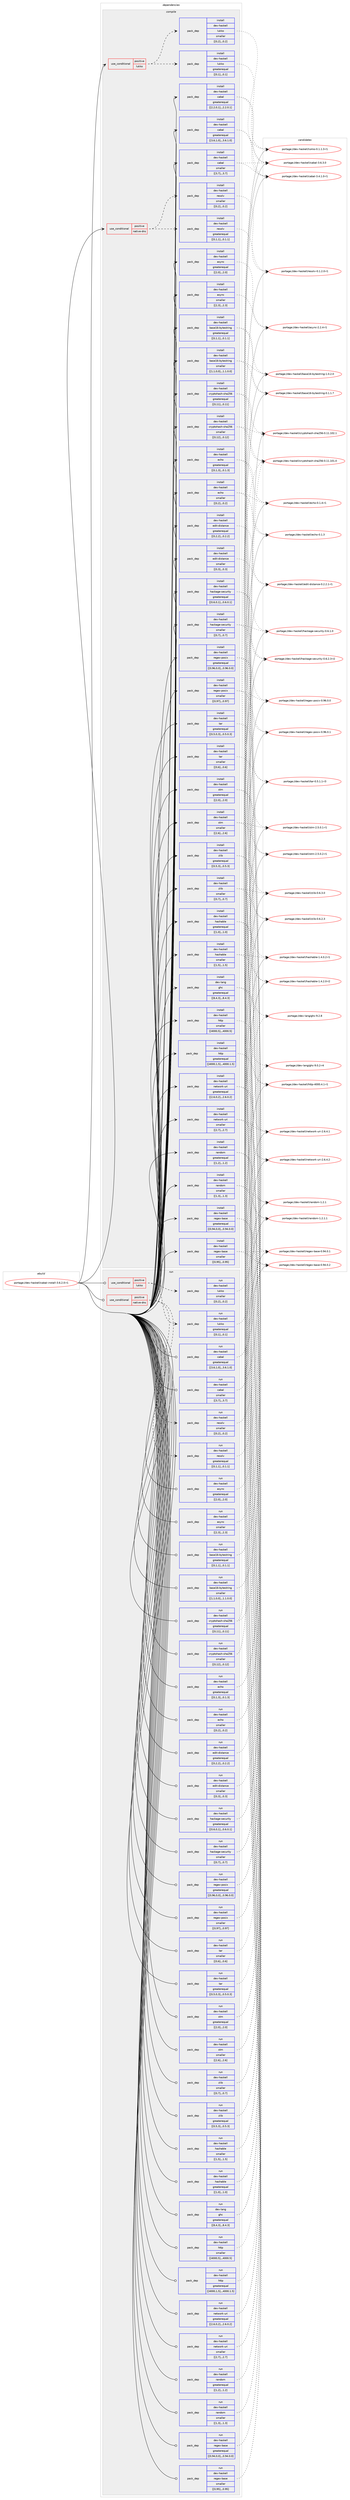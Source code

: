 digraph prolog {

# *************
# Graph options
# *************

newrank=true;
concentrate=true;
compound=true;
graph [rankdir=LR,fontname=Helvetica,fontsize=10,ranksep=1.5];#, ranksep=2.5, nodesep=0.2];
edge  [arrowhead=vee];
node  [fontname=Helvetica,fontsize=10];

# **********
# The ebuild
# **********

subgraph cluster_leftcol {
color=gray;
label=<<i>ebuild</i>>;
id [label="portage://dev-haskell/cabal-install-3.6.2.0-r1", color=red, width=4, href="../dev-haskell/cabal-install-3.6.2.0-r1.svg"];
}

# ****************
# The dependencies
# ****************

subgraph cluster_midcol {
color=gray;
label=<<i>dependencies</i>>;
subgraph cluster_compile {
fillcolor="#eeeeee";
style=filled;
label=<<i>compile</i>>;
subgraph cond20597 {
dependency78240 [label=<<TABLE BORDER="0" CELLBORDER="1" CELLSPACING="0" CELLPADDING="4"><TR><TD ROWSPAN="3" CELLPADDING="10">use_conditional</TD></TR><TR><TD>positive</TD></TR><TR><TD>lukko</TD></TR></TABLE>>, shape=none, color=red];
subgraph pack56675 {
dependency78241 [label=<<TABLE BORDER="0" CELLBORDER="1" CELLSPACING="0" CELLPADDING="4" WIDTH="220"><TR><TD ROWSPAN="6" CELLPADDING="30">pack_dep</TD></TR><TR><TD WIDTH="110">install</TD></TR><TR><TD>dev-haskell</TD></TR><TR><TD>lukko</TD></TR><TR><TD>greaterequal</TD></TR><TR><TD>[[0,1],,,0.1]</TD></TR></TABLE>>, shape=none, color=blue];
}
dependency78240:e -> dependency78241:w [weight=20,style="dashed",arrowhead="vee"];
subgraph pack56676 {
dependency78242 [label=<<TABLE BORDER="0" CELLBORDER="1" CELLSPACING="0" CELLPADDING="4" WIDTH="220"><TR><TD ROWSPAN="6" CELLPADDING="30">pack_dep</TD></TR><TR><TD WIDTH="110">install</TD></TR><TR><TD>dev-haskell</TD></TR><TR><TD>lukko</TD></TR><TR><TD>smaller</TD></TR><TR><TD>[[0,2],,,0.2]</TD></TR></TABLE>>, shape=none, color=blue];
}
dependency78240:e -> dependency78242:w [weight=20,style="dashed",arrowhead="vee"];
}
id:e -> dependency78240:w [weight=20,style="solid",arrowhead="vee"];
subgraph cond20598 {
dependency78243 [label=<<TABLE BORDER="0" CELLBORDER="1" CELLSPACING="0" CELLPADDING="4"><TR><TD ROWSPAN="3" CELLPADDING="10">use_conditional</TD></TR><TR><TD>positive</TD></TR><TR><TD>native-dns</TD></TR></TABLE>>, shape=none, color=red];
subgraph pack56677 {
dependency78244 [label=<<TABLE BORDER="0" CELLBORDER="1" CELLSPACING="0" CELLPADDING="4" WIDTH="220"><TR><TD ROWSPAN="6" CELLPADDING="30">pack_dep</TD></TR><TR><TD WIDTH="110">install</TD></TR><TR><TD>dev-haskell</TD></TR><TR><TD>resolv</TD></TR><TR><TD>greaterequal</TD></TR><TR><TD>[[0,1,1],,,0.1.1]</TD></TR></TABLE>>, shape=none, color=blue];
}
dependency78243:e -> dependency78244:w [weight=20,style="dashed",arrowhead="vee"];
subgraph pack56678 {
dependency78245 [label=<<TABLE BORDER="0" CELLBORDER="1" CELLSPACING="0" CELLPADDING="4" WIDTH="220"><TR><TD ROWSPAN="6" CELLPADDING="30">pack_dep</TD></TR><TR><TD WIDTH="110">install</TD></TR><TR><TD>dev-haskell</TD></TR><TR><TD>resolv</TD></TR><TR><TD>smaller</TD></TR><TR><TD>[[0,2],,,0.2]</TD></TR></TABLE>>, shape=none, color=blue];
}
dependency78243:e -> dependency78245:w [weight=20,style="dashed",arrowhead="vee"];
}
id:e -> dependency78243:w [weight=20,style="solid",arrowhead="vee"];
subgraph pack56679 {
dependency78246 [label=<<TABLE BORDER="0" CELLBORDER="1" CELLSPACING="0" CELLPADDING="4" WIDTH="220"><TR><TD ROWSPAN="6" CELLPADDING="30">pack_dep</TD></TR><TR><TD WIDTH="110">install</TD></TR><TR><TD>dev-haskell</TD></TR><TR><TD>async</TD></TR><TR><TD>greaterequal</TD></TR><TR><TD>[[2,0],,,2.0]</TD></TR></TABLE>>, shape=none, color=blue];
}
id:e -> dependency78246:w [weight=20,style="solid",arrowhead="vee"];
subgraph pack56680 {
dependency78247 [label=<<TABLE BORDER="0" CELLBORDER="1" CELLSPACING="0" CELLPADDING="4" WIDTH="220"><TR><TD ROWSPAN="6" CELLPADDING="30">pack_dep</TD></TR><TR><TD WIDTH="110">install</TD></TR><TR><TD>dev-haskell</TD></TR><TR><TD>async</TD></TR><TR><TD>smaller</TD></TR><TR><TD>[[2,3],,,2.3]</TD></TR></TABLE>>, shape=none, color=blue];
}
id:e -> dependency78247:w [weight=20,style="solid",arrowhead="vee"];
subgraph pack56681 {
dependency78248 [label=<<TABLE BORDER="0" CELLBORDER="1" CELLSPACING="0" CELLPADDING="4" WIDTH="220"><TR><TD ROWSPAN="6" CELLPADDING="30">pack_dep</TD></TR><TR><TD WIDTH="110">install</TD></TR><TR><TD>dev-haskell</TD></TR><TR><TD>base16-bytestring</TD></TR><TR><TD>greaterequal</TD></TR><TR><TD>[[0,1,1],,,0.1.1]</TD></TR></TABLE>>, shape=none, color=blue];
}
id:e -> dependency78248:w [weight=20,style="solid",arrowhead="vee"];
subgraph pack56682 {
dependency78249 [label=<<TABLE BORDER="0" CELLBORDER="1" CELLSPACING="0" CELLPADDING="4" WIDTH="220"><TR><TD ROWSPAN="6" CELLPADDING="30">pack_dep</TD></TR><TR><TD WIDTH="110">install</TD></TR><TR><TD>dev-haskell</TD></TR><TR><TD>base16-bytestring</TD></TR><TR><TD>smaller</TD></TR><TR><TD>[[1,1,0,0],,,1.1.0.0]</TD></TR></TABLE>>, shape=none, color=blue];
}
id:e -> dependency78249:w [weight=20,style="solid",arrowhead="vee"];
subgraph pack56683 {
dependency78250 [label=<<TABLE BORDER="0" CELLBORDER="1" CELLSPACING="0" CELLPADDING="4" WIDTH="220"><TR><TD ROWSPAN="6" CELLPADDING="30">pack_dep</TD></TR><TR><TD WIDTH="110">install</TD></TR><TR><TD>dev-haskell</TD></TR><TR><TD>cabal</TD></TR><TR><TD>greaterequal</TD></TR><TR><TD>[[2,2,0,1],,,2.2.0.1]</TD></TR></TABLE>>, shape=none, color=blue];
}
id:e -> dependency78250:w [weight=20,style="solid",arrowhead="vee"];
subgraph pack56684 {
dependency78251 [label=<<TABLE BORDER="0" CELLBORDER="1" CELLSPACING="0" CELLPADDING="4" WIDTH="220"><TR><TD ROWSPAN="6" CELLPADDING="30">pack_dep</TD></TR><TR><TD WIDTH="110">install</TD></TR><TR><TD>dev-haskell</TD></TR><TR><TD>cabal</TD></TR><TR><TD>greaterequal</TD></TR><TR><TD>[[3,6,1,0],,,3.6.1.0]</TD></TR></TABLE>>, shape=none, color=blue];
}
id:e -> dependency78251:w [weight=20,style="solid",arrowhead="vee"];
subgraph pack56685 {
dependency78252 [label=<<TABLE BORDER="0" CELLBORDER="1" CELLSPACING="0" CELLPADDING="4" WIDTH="220"><TR><TD ROWSPAN="6" CELLPADDING="30">pack_dep</TD></TR><TR><TD WIDTH="110">install</TD></TR><TR><TD>dev-haskell</TD></TR><TR><TD>cabal</TD></TR><TR><TD>smaller</TD></TR><TR><TD>[[3,7],,,3.7]</TD></TR></TABLE>>, shape=none, color=blue];
}
id:e -> dependency78252:w [weight=20,style="solid",arrowhead="vee"];
subgraph pack56686 {
dependency78253 [label=<<TABLE BORDER="0" CELLBORDER="1" CELLSPACING="0" CELLPADDING="4" WIDTH="220"><TR><TD ROWSPAN="6" CELLPADDING="30">pack_dep</TD></TR><TR><TD WIDTH="110">install</TD></TR><TR><TD>dev-haskell</TD></TR><TR><TD>cryptohash-sha256</TD></TR><TR><TD>greaterequal</TD></TR><TR><TD>[[0,11],,,0.11]</TD></TR></TABLE>>, shape=none, color=blue];
}
id:e -> dependency78253:w [weight=20,style="solid",arrowhead="vee"];
subgraph pack56687 {
dependency78254 [label=<<TABLE BORDER="0" CELLBORDER="1" CELLSPACING="0" CELLPADDING="4" WIDTH="220"><TR><TD ROWSPAN="6" CELLPADDING="30">pack_dep</TD></TR><TR><TD WIDTH="110">install</TD></TR><TR><TD>dev-haskell</TD></TR><TR><TD>cryptohash-sha256</TD></TR><TR><TD>smaller</TD></TR><TR><TD>[[0,12],,,0.12]</TD></TR></TABLE>>, shape=none, color=blue];
}
id:e -> dependency78254:w [weight=20,style="solid",arrowhead="vee"];
subgraph pack56688 {
dependency78255 [label=<<TABLE BORDER="0" CELLBORDER="1" CELLSPACING="0" CELLPADDING="4" WIDTH="220"><TR><TD ROWSPAN="6" CELLPADDING="30">pack_dep</TD></TR><TR><TD WIDTH="110">install</TD></TR><TR><TD>dev-haskell</TD></TR><TR><TD>echo</TD></TR><TR><TD>greaterequal</TD></TR><TR><TD>[[0,1,3],,,0.1.3]</TD></TR></TABLE>>, shape=none, color=blue];
}
id:e -> dependency78255:w [weight=20,style="solid",arrowhead="vee"];
subgraph pack56689 {
dependency78256 [label=<<TABLE BORDER="0" CELLBORDER="1" CELLSPACING="0" CELLPADDING="4" WIDTH="220"><TR><TD ROWSPAN="6" CELLPADDING="30">pack_dep</TD></TR><TR><TD WIDTH="110">install</TD></TR><TR><TD>dev-haskell</TD></TR><TR><TD>echo</TD></TR><TR><TD>smaller</TD></TR><TR><TD>[[0,2],,,0.2]</TD></TR></TABLE>>, shape=none, color=blue];
}
id:e -> dependency78256:w [weight=20,style="solid",arrowhead="vee"];
subgraph pack56690 {
dependency78257 [label=<<TABLE BORDER="0" CELLBORDER="1" CELLSPACING="0" CELLPADDING="4" WIDTH="220"><TR><TD ROWSPAN="6" CELLPADDING="30">pack_dep</TD></TR><TR><TD WIDTH="110">install</TD></TR><TR><TD>dev-haskell</TD></TR><TR><TD>edit-distance</TD></TR><TR><TD>greaterequal</TD></TR><TR><TD>[[0,2,2],,,0.2.2]</TD></TR></TABLE>>, shape=none, color=blue];
}
id:e -> dependency78257:w [weight=20,style="solid",arrowhead="vee"];
subgraph pack56691 {
dependency78258 [label=<<TABLE BORDER="0" CELLBORDER="1" CELLSPACING="0" CELLPADDING="4" WIDTH="220"><TR><TD ROWSPAN="6" CELLPADDING="30">pack_dep</TD></TR><TR><TD WIDTH="110">install</TD></TR><TR><TD>dev-haskell</TD></TR><TR><TD>edit-distance</TD></TR><TR><TD>smaller</TD></TR><TR><TD>[[0,3],,,0.3]</TD></TR></TABLE>>, shape=none, color=blue];
}
id:e -> dependency78258:w [weight=20,style="solid",arrowhead="vee"];
subgraph pack56692 {
dependency78259 [label=<<TABLE BORDER="0" CELLBORDER="1" CELLSPACING="0" CELLPADDING="4" WIDTH="220"><TR><TD ROWSPAN="6" CELLPADDING="30">pack_dep</TD></TR><TR><TD WIDTH="110">install</TD></TR><TR><TD>dev-haskell</TD></TR><TR><TD>hackage-security</TD></TR><TR><TD>greaterequal</TD></TR><TR><TD>[[0,6,0,1],,,0.6.0.1]</TD></TR></TABLE>>, shape=none, color=blue];
}
id:e -> dependency78259:w [weight=20,style="solid",arrowhead="vee"];
subgraph pack56693 {
dependency78260 [label=<<TABLE BORDER="0" CELLBORDER="1" CELLSPACING="0" CELLPADDING="4" WIDTH="220"><TR><TD ROWSPAN="6" CELLPADDING="30">pack_dep</TD></TR><TR><TD WIDTH="110">install</TD></TR><TR><TD>dev-haskell</TD></TR><TR><TD>hackage-security</TD></TR><TR><TD>smaller</TD></TR><TR><TD>[[0,7],,,0.7]</TD></TR></TABLE>>, shape=none, color=blue];
}
id:e -> dependency78260:w [weight=20,style="solid",arrowhead="vee"];
subgraph pack56694 {
dependency78261 [label=<<TABLE BORDER="0" CELLBORDER="1" CELLSPACING="0" CELLPADDING="4" WIDTH="220"><TR><TD ROWSPAN="6" CELLPADDING="30">pack_dep</TD></TR><TR><TD WIDTH="110">install</TD></TR><TR><TD>dev-haskell</TD></TR><TR><TD>hashable</TD></TR><TR><TD>greaterequal</TD></TR><TR><TD>[[1,0],,,1.0]</TD></TR></TABLE>>, shape=none, color=blue];
}
id:e -> dependency78261:w [weight=20,style="solid",arrowhead="vee"];
subgraph pack56695 {
dependency78262 [label=<<TABLE BORDER="0" CELLBORDER="1" CELLSPACING="0" CELLPADDING="4" WIDTH="220"><TR><TD ROWSPAN="6" CELLPADDING="30">pack_dep</TD></TR><TR><TD WIDTH="110">install</TD></TR><TR><TD>dev-haskell</TD></TR><TR><TD>hashable</TD></TR><TR><TD>smaller</TD></TR><TR><TD>[[1,5],,,1.5]</TD></TR></TABLE>>, shape=none, color=blue];
}
id:e -> dependency78262:w [weight=20,style="solid",arrowhead="vee"];
subgraph pack56696 {
dependency78263 [label=<<TABLE BORDER="0" CELLBORDER="1" CELLSPACING="0" CELLPADDING="4" WIDTH="220"><TR><TD ROWSPAN="6" CELLPADDING="30">pack_dep</TD></TR><TR><TD WIDTH="110">install</TD></TR><TR><TD>dev-haskell</TD></TR><TR><TD>http</TD></TR><TR><TD>greaterequal</TD></TR><TR><TD>[[4000,1,5],,,4000.1.5]</TD></TR></TABLE>>, shape=none, color=blue];
}
id:e -> dependency78263:w [weight=20,style="solid",arrowhead="vee"];
subgraph pack56697 {
dependency78264 [label=<<TABLE BORDER="0" CELLBORDER="1" CELLSPACING="0" CELLPADDING="4" WIDTH="220"><TR><TD ROWSPAN="6" CELLPADDING="30">pack_dep</TD></TR><TR><TD WIDTH="110">install</TD></TR><TR><TD>dev-haskell</TD></TR><TR><TD>http</TD></TR><TR><TD>smaller</TD></TR><TR><TD>[[4000,5],,,4000.5]</TD></TR></TABLE>>, shape=none, color=blue];
}
id:e -> dependency78264:w [weight=20,style="solid",arrowhead="vee"];
subgraph pack56698 {
dependency78265 [label=<<TABLE BORDER="0" CELLBORDER="1" CELLSPACING="0" CELLPADDING="4" WIDTH="220"><TR><TD ROWSPAN="6" CELLPADDING="30">pack_dep</TD></TR><TR><TD WIDTH="110">install</TD></TR><TR><TD>dev-haskell</TD></TR><TR><TD>network-uri</TD></TR><TR><TD>greaterequal</TD></TR><TR><TD>[[2,6,0,2],,,2.6.0.2]</TD></TR></TABLE>>, shape=none, color=blue];
}
id:e -> dependency78265:w [weight=20,style="solid",arrowhead="vee"];
subgraph pack56699 {
dependency78266 [label=<<TABLE BORDER="0" CELLBORDER="1" CELLSPACING="0" CELLPADDING="4" WIDTH="220"><TR><TD ROWSPAN="6" CELLPADDING="30">pack_dep</TD></TR><TR><TD WIDTH="110">install</TD></TR><TR><TD>dev-haskell</TD></TR><TR><TD>network-uri</TD></TR><TR><TD>smaller</TD></TR><TR><TD>[[2,7],,,2.7]</TD></TR></TABLE>>, shape=none, color=blue];
}
id:e -> dependency78266:w [weight=20,style="solid",arrowhead="vee"];
subgraph pack56700 {
dependency78267 [label=<<TABLE BORDER="0" CELLBORDER="1" CELLSPACING="0" CELLPADDING="4" WIDTH="220"><TR><TD ROWSPAN="6" CELLPADDING="30">pack_dep</TD></TR><TR><TD WIDTH="110">install</TD></TR><TR><TD>dev-haskell</TD></TR><TR><TD>random</TD></TR><TR><TD>greaterequal</TD></TR><TR><TD>[[1,2],,,1.2]</TD></TR></TABLE>>, shape=none, color=blue];
}
id:e -> dependency78267:w [weight=20,style="solid",arrowhead="vee"];
subgraph pack56701 {
dependency78268 [label=<<TABLE BORDER="0" CELLBORDER="1" CELLSPACING="0" CELLPADDING="4" WIDTH="220"><TR><TD ROWSPAN="6" CELLPADDING="30">pack_dep</TD></TR><TR><TD WIDTH="110">install</TD></TR><TR><TD>dev-haskell</TD></TR><TR><TD>random</TD></TR><TR><TD>smaller</TD></TR><TR><TD>[[1,3],,,1.3]</TD></TR></TABLE>>, shape=none, color=blue];
}
id:e -> dependency78268:w [weight=20,style="solid",arrowhead="vee"];
subgraph pack56702 {
dependency78269 [label=<<TABLE BORDER="0" CELLBORDER="1" CELLSPACING="0" CELLPADDING="4" WIDTH="220"><TR><TD ROWSPAN="6" CELLPADDING="30">pack_dep</TD></TR><TR><TD WIDTH="110">install</TD></TR><TR><TD>dev-haskell</TD></TR><TR><TD>regex-base</TD></TR><TR><TD>greaterequal</TD></TR><TR><TD>[[0,94,0,0],,,0.94.0.0]</TD></TR></TABLE>>, shape=none, color=blue];
}
id:e -> dependency78269:w [weight=20,style="solid",arrowhead="vee"];
subgraph pack56703 {
dependency78270 [label=<<TABLE BORDER="0" CELLBORDER="1" CELLSPACING="0" CELLPADDING="4" WIDTH="220"><TR><TD ROWSPAN="6" CELLPADDING="30">pack_dep</TD></TR><TR><TD WIDTH="110">install</TD></TR><TR><TD>dev-haskell</TD></TR><TR><TD>regex-base</TD></TR><TR><TD>smaller</TD></TR><TR><TD>[[0,95],,,0.95]</TD></TR></TABLE>>, shape=none, color=blue];
}
id:e -> dependency78270:w [weight=20,style="solid",arrowhead="vee"];
subgraph pack56704 {
dependency78271 [label=<<TABLE BORDER="0" CELLBORDER="1" CELLSPACING="0" CELLPADDING="4" WIDTH="220"><TR><TD ROWSPAN="6" CELLPADDING="30">pack_dep</TD></TR><TR><TD WIDTH="110">install</TD></TR><TR><TD>dev-haskell</TD></TR><TR><TD>regex-posix</TD></TR><TR><TD>greaterequal</TD></TR><TR><TD>[[0,96,0,0],,,0.96.0.0]</TD></TR></TABLE>>, shape=none, color=blue];
}
id:e -> dependency78271:w [weight=20,style="solid",arrowhead="vee"];
subgraph pack56705 {
dependency78272 [label=<<TABLE BORDER="0" CELLBORDER="1" CELLSPACING="0" CELLPADDING="4" WIDTH="220"><TR><TD ROWSPAN="6" CELLPADDING="30">pack_dep</TD></TR><TR><TD WIDTH="110">install</TD></TR><TR><TD>dev-haskell</TD></TR><TR><TD>regex-posix</TD></TR><TR><TD>smaller</TD></TR><TR><TD>[[0,97],,,0.97]</TD></TR></TABLE>>, shape=none, color=blue];
}
id:e -> dependency78272:w [weight=20,style="solid",arrowhead="vee"];
subgraph pack56706 {
dependency78273 [label=<<TABLE BORDER="0" CELLBORDER="1" CELLSPACING="0" CELLPADDING="4" WIDTH="220"><TR><TD ROWSPAN="6" CELLPADDING="30">pack_dep</TD></TR><TR><TD WIDTH="110">install</TD></TR><TR><TD>dev-haskell</TD></TR><TR><TD>stm</TD></TR><TR><TD>greaterequal</TD></TR><TR><TD>[[2,0],,,2.0]</TD></TR></TABLE>>, shape=none, color=blue];
}
id:e -> dependency78273:w [weight=20,style="solid",arrowhead="vee"];
subgraph pack56707 {
dependency78274 [label=<<TABLE BORDER="0" CELLBORDER="1" CELLSPACING="0" CELLPADDING="4" WIDTH="220"><TR><TD ROWSPAN="6" CELLPADDING="30">pack_dep</TD></TR><TR><TD WIDTH="110">install</TD></TR><TR><TD>dev-haskell</TD></TR><TR><TD>stm</TD></TR><TR><TD>smaller</TD></TR><TR><TD>[[2,6],,,2.6]</TD></TR></TABLE>>, shape=none, color=blue];
}
id:e -> dependency78274:w [weight=20,style="solid",arrowhead="vee"];
subgraph pack56708 {
dependency78275 [label=<<TABLE BORDER="0" CELLBORDER="1" CELLSPACING="0" CELLPADDING="4" WIDTH="220"><TR><TD ROWSPAN="6" CELLPADDING="30">pack_dep</TD></TR><TR><TD WIDTH="110">install</TD></TR><TR><TD>dev-haskell</TD></TR><TR><TD>tar</TD></TR><TR><TD>greaterequal</TD></TR><TR><TD>[[0,5,0,3],,,0.5.0.3]</TD></TR></TABLE>>, shape=none, color=blue];
}
id:e -> dependency78275:w [weight=20,style="solid",arrowhead="vee"];
subgraph pack56709 {
dependency78276 [label=<<TABLE BORDER="0" CELLBORDER="1" CELLSPACING="0" CELLPADDING="4" WIDTH="220"><TR><TD ROWSPAN="6" CELLPADDING="30">pack_dep</TD></TR><TR><TD WIDTH="110">install</TD></TR><TR><TD>dev-haskell</TD></TR><TR><TD>tar</TD></TR><TR><TD>smaller</TD></TR><TR><TD>[[0,6],,,0.6]</TD></TR></TABLE>>, shape=none, color=blue];
}
id:e -> dependency78276:w [weight=20,style="solid",arrowhead="vee"];
subgraph pack56710 {
dependency78277 [label=<<TABLE BORDER="0" CELLBORDER="1" CELLSPACING="0" CELLPADDING="4" WIDTH="220"><TR><TD ROWSPAN="6" CELLPADDING="30">pack_dep</TD></TR><TR><TD WIDTH="110">install</TD></TR><TR><TD>dev-haskell</TD></TR><TR><TD>zlib</TD></TR><TR><TD>greaterequal</TD></TR><TR><TD>[[0,5,3],,,0.5.3]</TD></TR></TABLE>>, shape=none, color=blue];
}
id:e -> dependency78277:w [weight=20,style="solid",arrowhead="vee"];
subgraph pack56711 {
dependency78278 [label=<<TABLE BORDER="0" CELLBORDER="1" CELLSPACING="0" CELLPADDING="4" WIDTH="220"><TR><TD ROWSPAN="6" CELLPADDING="30">pack_dep</TD></TR><TR><TD WIDTH="110">install</TD></TR><TR><TD>dev-haskell</TD></TR><TR><TD>zlib</TD></TR><TR><TD>smaller</TD></TR><TR><TD>[[0,7],,,0.7]</TD></TR></TABLE>>, shape=none, color=blue];
}
id:e -> dependency78278:w [weight=20,style="solid",arrowhead="vee"];
subgraph pack56712 {
dependency78279 [label=<<TABLE BORDER="0" CELLBORDER="1" CELLSPACING="0" CELLPADDING="4" WIDTH="220"><TR><TD ROWSPAN="6" CELLPADDING="30">pack_dep</TD></TR><TR><TD WIDTH="110">install</TD></TR><TR><TD>dev-lang</TD></TR><TR><TD>ghc</TD></TR><TR><TD>greaterequal</TD></TR><TR><TD>[[8,4,3],,,8.4.3]</TD></TR></TABLE>>, shape=none, color=blue];
}
id:e -> dependency78279:w [weight=20,style="solid",arrowhead="vee"];
}
subgraph cluster_compileandrun {
fillcolor="#eeeeee";
style=filled;
label=<<i>compile and run</i>>;
}
subgraph cluster_run {
fillcolor="#eeeeee";
style=filled;
label=<<i>run</i>>;
subgraph cond20599 {
dependency78280 [label=<<TABLE BORDER="0" CELLBORDER="1" CELLSPACING="0" CELLPADDING="4"><TR><TD ROWSPAN="3" CELLPADDING="10">use_conditional</TD></TR><TR><TD>positive</TD></TR><TR><TD>lukko</TD></TR></TABLE>>, shape=none, color=red];
subgraph pack56713 {
dependency78281 [label=<<TABLE BORDER="0" CELLBORDER="1" CELLSPACING="0" CELLPADDING="4" WIDTH="220"><TR><TD ROWSPAN="6" CELLPADDING="30">pack_dep</TD></TR><TR><TD WIDTH="110">run</TD></TR><TR><TD>dev-haskell</TD></TR><TR><TD>lukko</TD></TR><TR><TD>greaterequal</TD></TR><TR><TD>[[0,1],,,0.1]</TD></TR></TABLE>>, shape=none, color=blue];
}
dependency78280:e -> dependency78281:w [weight=20,style="dashed",arrowhead="vee"];
subgraph pack56714 {
dependency78282 [label=<<TABLE BORDER="0" CELLBORDER="1" CELLSPACING="0" CELLPADDING="4" WIDTH="220"><TR><TD ROWSPAN="6" CELLPADDING="30">pack_dep</TD></TR><TR><TD WIDTH="110">run</TD></TR><TR><TD>dev-haskell</TD></TR><TR><TD>lukko</TD></TR><TR><TD>smaller</TD></TR><TR><TD>[[0,2],,,0.2]</TD></TR></TABLE>>, shape=none, color=blue];
}
dependency78280:e -> dependency78282:w [weight=20,style="dashed",arrowhead="vee"];
}
id:e -> dependency78280:w [weight=20,style="solid",arrowhead="odot"];
subgraph cond20600 {
dependency78283 [label=<<TABLE BORDER="0" CELLBORDER="1" CELLSPACING="0" CELLPADDING="4"><TR><TD ROWSPAN="3" CELLPADDING="10">use_conditional</TD></TR><TR><TD>positive</TD></TR><TR><TD>native-dns</TD></TR></TABLE>>, shape=none, color=red];
subgraph pack56715 {
dependency78284 [label=<<TABLE BORDER="0" CELLBORDER="1" CELLSPACING="0" CELLPADDING="4" WIDTH="220"><TR><TD ROWSPAN="6" CELLPADDING="30">pack_dep</TD></TR><TR><TD WIDTH="110">run</TD></TR><TR><TD>dev-haskell</TD></TR><TR><TD>resolv</TD></TR><TR><TD>greaterequal</TD></TR><TR><TD>[[0,1,1],,,0.1.1]</TD></TR></TABLE>>, shape=none, color=blue];
}
dependency78283:e -> dependency78284:w [weight=20,style="dashed",arrowhead="vee"];
subgraph pack56716 {
dependency78285 [label=<<TABLE BORDER="0" CELLBORDER="1" CELLSPACING="0" CELLPADDING="4" WIDTH="220"><TR><TD ROWSPAN="6" CELLPADDING="30">pack_dep</TD></TR><TR><TD WIDTH="110">run</TD></TR><TR><TD>dev-haskell</TD></TR><TR><TD>resolv</TD></TR><TR><TD>smaller</TD></TR><TR><TD>[[0,2],,,0.2]</TD></TR></TABLE>>, shape=none, color=blue];
}
dependency78283:e -> dependency78285:w [weight=20,style="dashed",arrowhead="vee"];
}
id:e -> dependency78283:w [weight=20,style="solid",arrowhead="odot"];
subgraph pack56717 {
dependency78286 [label=<<TABLE BORDER="0" CELLBORDER="1" CELLSPACING="0" CELLPADDING="4" WIDTH="220"><TR><TD ROWSPAN="6" CELLPADDING="30">pack_dep</TD></TR><TR><TD WIDTH="110">run</TD></TR><TR><TD>dev-haskell</TD></TR><TR><TD>async</TD></TR><TR><TD>greaterequal</TD></TR><TR><TD>[[2,0],,,2.0]</TD></TR></TABLE>>, shape=none, color=blue];
}
id:e -> dependency78286:w [weight=20,style="solid",arrowhead="odot"];
subgraph pack56718 {
dependency78287 [label=<<TABLE BORDER="0" CELLBORDER="1" CELLSPACING="0" CELLPADDING="4" WIDTH="220"><TR><TD ROWSPAN="6" CELLPADDING="30">pack_dep</TD></TR><TR><TD WIDTH="110">run</TD></TR><TR><TD>dev-haskell</TD></TR><TR><TD>async</TD></TR><TR><TD>smaller</TD></TR><TR><TD>[[2,3],,,2.3]</TD></TR></TABLE>>, shape=none, color=blue];
}
id:e -> dependency78287:w [weight=20,style="solid",arrowhead="odot"];
subgraph pack56719 {
dependency78288 [label=<<TABLE BORDER="0" CELLBORDER="1" CELLSPACING="0" CELLPADDING="4" WIDTH="220"><TR><TD ROWSPAN="6" CELLPADDING="30">pack_dep</TD></TR><TR><TD WIDTH="110">run</TD></TR><TR><TD>dev-haskell</TD></TR><TR><TD>base16-bytestring</TD></TR><TR><TD>greaterequal</TD></TR><TR><TD>[[0,1,1],,,0.1.1]</TD></TR></TABLE>>, shape=none, color=blue];
}
id:e -> dependency78288:w [weight=20,style="solid",arrowhead="odot"];
subgraph pack56720 {
dependency78289 [label=<<TABLE BORDER="0" CELLBORDER="1" CELLSPACING="0" CELLPADDING="4" WIDTH="220"><TR><TD ROWSPAN="6" CELLPADDING="30">pack_dep</TD></TR><TR><TD WIDTH="110">run</TD></TR><TR><TD>dev-haskell</TD></TR><TR><TD>base16-bytestring</TD></TR><TR><TD>smaller</TD></TR><TR><TD>[[1,1,0,0],,,1.1.0.0]</TD></TR></TABLE>>, shape=none, color=blue];
}
id:e -> dependency78289:w [weight=20,style="solid",arrowhead="odot"];
subgraph pack56721 {
dependency78290 [label=<<TABLE BORDER="0" CELLBORDER="1" CELLSPACING="0" CELLPADDING="4" WIDTH="220"><TR><TD ROWSPAN="6" CELLPADDING="30">pack_dep</TD></TR><TR><TD WIDTH="110">run</TD></TR><TR><TD>dev-haskell</TD></TR><TR><TD>cabal</TD></TR><TR><TD>greaterequal</TD></TR><TR><TD>[[3,6,1,0],,,3.6.1.0]</TD></TR></TABLE>>, shape=none, color=blue];
}
id:e -> dependency78290:w [weight=20,style="solid",arrowhead="odot"];
subgraph pack56722 {
dependency78291 [label=<<TABLE BORDER="0" CELLBORDER="1" CELLSPACING="0" CELLPADDING="4" WIDTH="220"><TR><TD ROWSPAN="6" CELLPADDING="30">pack_dep</TD></TR><TR><TD WIDTH="110">run</TD></TR><TR><TD>dev-haskell</TD></TR><TR><TD>cabal</TD></TR><TR><TD>smaller</TD></TR><TR><TD>[[3,7],,,3.7]</TD></TR></TABLE>>, shape=none, color=blue];
}
id:e -> dependency78291:w [weight=20,style="solid",arrowhead="odot"];
subgraph pack56723 {
dependency78292 [label=<<TABLE BORDER="0" CELLBORDER="1" CELLSPACING="0" CELLPADDING="4" WIDTH="220"><TR><TD ROWSPAN="6" CELLPADDING="30">pack_dep</TD></TR><TR><TD WIDTH="110">run</TD></TR><TR><TD>dev-haskell</TD></TR><TR><TD>cryptohash-sha256</TD></TR><TR><TD>greaterequal</TD></TR><TR><TD>[[0,11],,,0.11]</TD></TR></TABLE>>, shape=none, color=blue];
}
id:e -> dependency78292:w [weight=20,style="solid",arrowhead="odot"];
subgraph pack56724 {
dependency78293 [label=<<TABLE BORDER="0" CELLBORDER="1" CELLSPACING="0" CELLPADDING="4" WIDTH="220"><TR><TD ROWSPAN="6" CELLPADDING="30">pack_dep</TD></TR><TR><TD WIDTH="110">run</TD></TR><TR><TD>dev-haskell</TD></TR><TR><TD>cryptohash-sha256</TD></TR><TR><TD>smaller</TD></TR><TR><TD>[[0,12],,,0.12]</TD></TR></TABLE>>, shape=none, color=blue];
}
id:e -> dependency78293:w [weight=20,style="solid",arrowhead="odot"];
subgraph pack56725 {
dependency78294 [label=<<TABLE BORDER="0" CELLBORDER="1" CELLSPACING="0" CELLPADDING="4" WIDTH="220"><TR><TD ROWSPAN="6" CELLPADDING="30">pack_dep</TD></TR><TR><TD WIDTH="110">run</TD></TR><TR><TD>dev-haskell</TD></TR><TR><TD>echo</TD></TR><TR><TD>greaterequal</TD></TR><TR><TD>[[0,1,3],,,0.1.3]</TD></TR></TABLE>>, shape=none, color=blue];
}
id:e -> dependency78294:w [weight=20,style="solid",arrowhead="odot"];
subgraph pack56726 {
dependency78295 [label=<<TABLE BORDER="0" CELLBORDER="1" CELLSPACING="0" CELLPADDING="4" WIDTH="220"><TR><TD ROWSPAN="6" CELLPADDING="30">pack_dep</TD></TR><TR><TD WIDTH="110">run</TD></TR><TR><TD>dev-haskell</TD></TR><TR><TD>echo</TD></TR><TR><TD>smaller</TD></TR><TR><TD>[[0,2],,,0.2]</TD></TR></TABLE>>, shape=none, color=blue];
}
id:e -> dependency78295:w [weight=20,style="solid",arrowhead="odot"];
subgraph pack56727 {
dependency78296 [label=<<TABLE BORDER="0" CELLBORDER="1" CELLSPACING="0" CELLPADDING="4" WIDTH="220"><TR><TD ROWSPAN="6" CELLPADDING="30">pack_dep</TD></TR><TR><TD WIDTH="110">run</TD></TR><TR><TD>dev-haskell</TD></TR><TR><TD>edit-distance</TD></TR><TR><TD>greaterequal</TD></TR><TR><TD>[[0,2,2],,,0.2.2]</TD></TR></TABLE>>, shape=none, color=blue];
}
id:e -> dependency78296:w [weight=20,style="solid",arrowhead="odot"];
subgraph pack56728 {
dependency78297 [label=<<TABLE BORDER="0" CELLBORDER="1" CELLSPACING="0" CELLPADDING="4" WIDTH="220"><TR><TD ROWSPAN="6" CELLPADDING="30">pack_dep</TD></TR><TR><TD WIDTH="110">run</TD></TR><TR><TD>dev-haskell</TD></TR><TR><TD>edit-distance</TD></TR><TR><TD>smaller</TD></TR><TR><TD>[[0,3],,,0.3]</TD></TR></TABLE>>, shape=none, color=blue];
}
id:e -> dependency78297:w [weight=20,style="solid",arrowhead="odot"];
subgraph pack56729 {
dependency78298 [label=<<TABLE BORDER="0" CELLBORDER="1" CELLSPACING="0" CELLPADDING="4" WIDTH="220"><TR><TD ROWSPAN="6" CELLPADDING="30">pack_dep</TD></TR><TR><TD WIDTH="110">run</TD></TR><TR><TD>dev-haskell</TD></TR><TR><TD>hackage-security</TD></TR><TR><TD>greaterequal</TD></TR><TR><TD>[[0,6,0,1],,,0.6.0.1]</TD></TR></TABLE>>, shape=none, color=blue];
}
id:e -> dependency78298:w [weight=20,style="solid",arrowhead="odot"];
subgraph pack56730 {
dependency78299 [label=<<TABLE BORDER="0" CELLBORDER="1" CELLSPACING="0" CELLPADDING="4" WIDTH="220"><TR><TD ROWSPAN="6" CELLPADDING="30">pack_dep</TD></TR><TR><TD WIDTH="110">run</TD></TR><TR><TD>dev-haskell</TD></TR><TR><TD>hackage-security</TD></TR><TR><TD>smaller</TD></TR><TR><TD>[[0,7],,,0.7]</TD></TR></TABLE>>, shape=none, color=blue];
}
id:e -> dependency78299:w [weight=20,style="solid",arrowhead="odot"];
subgraph pack56731 {
dependency78300 [label=<<TABLE BORDER="0" CELLBORDER="1" CELLSPACING="0" CELLPADDING="4" WIDTH="220"><TR><TD ROWSPAN="6" CELLPADDING="30">pack_dep</TD></TR><TR><TD WIDTH="110">run</TD></TR><TR><TD>dev-haskell</TD></TR><TR><TD>hashable</TD></TR><TR><TD>greaterequal</TD></TR><TR><TD>[[1,0],,,1.0]</TD></TR></TABLE>>, shape=none, color=blue];
}
id:e -> dependency78300:w [weight=20,style="solid",arrowhead="odot"];
subgraph pack56732 {
dependency78301 [label=<<TABLE BORDER="0" CELLBORDER="1" CELLSPACING="0" CELLPADDING="4" WIDTH="220"><TR><TD ROWSPAN="6" CELLPADDING="30">pack_dep</TD></TR><TR><TD WIDTH="110">run</TD></TR><TR><TD>dev-haskell</TD></TR><TR><TD>hashable</TD></TR><TR><TD>smaller</TD></TR><TR><TD>[[1,5],,,1.5]</TD></TR></TABLE>>, shape=none, color=blue];
}
id:e -> dependency78301:w [weight=20,style="solid",arrowhead="odot"];
subgraph pack56733 {
dependency78302 [label=<<TABLE BORDER="0" CELLBORDER="1" CELLSPACING="0" CELLPADDING="4" WIDTH="220"><TR><TD ROWSPAN="6" CELLPADDING="30">pack_dep</TD></TR><TR><TD WIDTH="110">run</TD></TR><TR><TD>dev-haskell</TD></TR><TR><TD>http</TD></TR><TR><TD>greaterequal</TD></TR><TR><TD>[[4000,1,5],,,4000.1.5]</TD></TR></TABLE>>, shape=none, color=blue];
}
id:e -> dependency78302:w [weight=20,style="solid",arrowhead="odot"];
subgraph pack56734 {
dependency78303 [label=<<TABLE BORDER="0" CELLBORDER="1" CELLSPACING="0" CELLPADDING="4" WIDTH="220"><TR><TD ROWSPAN="6" CELLPADDING="30">pack_dep</TD></TR><TR><TD WIDTH="110">run</TD></TR><TR><TD>dev-haskell</TD></TR><TR><TD>http</TD></TR><TR><TD>smaller</TD></TR><TR><TD>[[4000,5],,,4000.5]</TD></TR></TABLE>>, shape=none, color=blue];
}
id:e -> dependency78303:w [weight=20,style="solid",arrowhead="odot"];
subgraph pack56735 {
dependency78304 [label=<<TABLE BORDER="0" CELLBORDER="1" CELLSPACING="0" CELLPADDING="4" WIDTH="220"><TR><TD ROWSPAN="6" CELLPADDING="30">pack_dep</TD></TR><TR><TD WIDTH="110">run</TD></TR><TR><TD>dev-haskell</TD></TR><TR><TD>network-uri</TD></TR><TR><TD>greaterequal</TD></TR><TR><TD>[[2,6,0,2],,,2.6.0.2]</TD></TR></TABLE>>, shape=none, color=blue];
}
id:e -> dependency78304:w [weight=20,style="solid",arrowhead="odot"];
subgraph pack56736 {
dependency78305 [label=<<TABLE BORDER="0" CELLBORDER="1" CELLSPACING="0" CELLPADDING="4" WIDTH="220"><TR><TD ROWSPAN="6" CELLPADDING="30">pack_dep</TD></TR><TR><TD WIDTH="110">run</TD></TR><TR><TD>dev-haskell</TD></TR><TR><TD>network-uri</TD></TR><TR><TD>smaller</TD></TR><TR><TD>[[2,7],,,2.7]</TD></TR></TABLE>>, shape=none, color=blue];
}
id:e -> dependency78305:w [weight=20,style="solid",arrowhead="odot"];
subgraph pack56737 {
dependency78306 [label=<<TABLE BORDER="0" CELLBORDER="1" CELLSPACING="0" CELLPADDING="4" WIDTH="220"><TR><TD ROWSPAN="6" CELLPADDING="30">pack_dep</TD></TR><TR><TD WIDTH="110">run</TD></TR><TR><TD>dev-haskell</TD></TR><TR><TD>random</TD></TR><TR><TD>greaterequal</TD></TR><TR><TD>[[1,2],,,1.2]</TD></TR></TABLE>>, shape=none, color=blue];
}
id:e -> dependency78306:w [weight=20,style="solid",arrowhead="odot"];
subgraph pack56738 {
dependency78307 [label=<<TABLE BORDER="0" CELLBORDER="1" CELLSPACING="0" CELLPADDING="4" WIDTH="220"><TR><TD ROWSPAN="6" CELLPADDING="30">pack_dep</TD></TR><TR><TD WIDTH="110">run</TD></TR><TR><TD>dev-haskell</TD></TR><TR><TD>random</TD></TR><TR><TD>smaller</TD></TR><TR><TD>[[1,3],,,1.3]</TD></TR></TABLE>>, shape=none, color=blue];
}
id:e -> dependency78307:w [weight=20,style="solid",arrowhead="odot"];
subgraph pack56739 {
dependency78308 [label=<<TABLE BORDER="0" CELLBORDER="1" CELLSPACING="0" CELLPADDING="4" WIDTH="220"><TR><TD ROWSPAN="6" CELLPADDING="30">pack_dep</TD></TR><TR><TD WIDTH="110">run</TD></TR><TR><TD>dev-haskell</TD></TR><TR><TD>regex-base</TD></TR><TR><TD>greaterequal</TD></TR><TR><TD>[[0,94,0,0],,,0.94.0.0]</TD></TR></TABLE>>, shape=none, color=blue];
}
id:e -> dependency78308:w [weight=20,style="solid",arrowhead="odot"];
subgraph pack56740 {
dependency78309 [label=<<TABLE BORDER="0" CELLBORDER="1" CELLSPACING="0" CELLPADDING="4" WIDTH="220"><TR><TD ROWSPAN="6" CELLPADDING="30">pack_dep</TD></TR><TR><TD WIDTH="110">run</TD></TR><TR><TD>dev-haskell</TD></TR><TR><TD>regex-base</TD></TR><TR><TD>smaller</TD></TR><TR><TD>[[0,95],,,0.95]</TD></TR></TABLE>>, shape=none, color=blue];
}
id:e -> dependency78309:w [weight=20,style="solid",arrowhead="odot"];
subgraph pack56741 {
dependency78310 [label=<<TABLE BORDER="0" CELLBORDER="1" CELLSPACING="0" CELLPADDING="4" WIDTH="220"><TR><TD ROWSPAN="6" CELLPADDING="30">pack_dep</TD></TR><TR><TD WIDTH="110">run</TD></TR><TR><TD>dev-haskell</TD></TR><TR><TD>regex-posix</TD></TR><TR><TD>greaterequal</TD></TR><TR><TD>[[0,96,0,0],,,0.96.0.0]</TD></TR></TABLE>>, shape=none, color=blue];
}
id:e -> dependency78310:w [weight=20,style="solid",arrowhead="odot"];
subgraph pack56742 {
dependency78311 [label=<<TABLE BORDER="0" CELLBORDER="1" CELLSPACING="0" CELLPADDING="4" WIDTH="220"><TR><TD ROWSPAN="6" CELLPADDING="30">pack_dep</TD></TR><TR><TD WIDTH="110">run</TD></TR><TR><TD>dev-haskell</TD></TR><TR><TD>regex-posix</TD></TR><TR><TD>smaller</TD></TR><TR><TD>[[0,97],,,0.97]</TD></TR></TABLE>>, shape=none, color=blue];
}
id:e -> dependency78311:w [weight=20,style="solid",arrowhead="odot"];
subgraph pack56743 {
dependency78312 [label=<<TABLE BORDER="0" CELLBORDER="1" CELLSPACING="0" CELLPADDING="4" WIDTH="220"><TR><TD ROWSPAN="6" CELLPADDING="30">pack_dep</TD></TR><TR><TD WIDTH="110">run</TD></TR><TR><TD>dev-haskell</TD></TR><TR><TD>stm</TD></TR><TR><TD>greaterequal</TD></TR><TR><TD>[[2,0],,,2.0]</TD></TR></TABLE>>, shape=none, color=blue];
}
id:e -> dependency78312:w [weight=20,style="solid",arrowhead="odot"];
subgraph pack56744 {
dependency78313 [label=<<TABLE BORDER="0" CELLBORDER="1" CELLSPACING="0" CELLPADDING="4" WIDTH="220"><TR><TD ROWSPAN="6" CELLPADDING="30">pack_dep</TD></TR><TR><TD WIDTH="110">run</TD></TR><TR><TD>dev-haskell</TD></TR><TR><TD>stm</TD></TR><TR><TD>smaller</TD></TR><TR><TD>[[2,6],,,2.6]</TD></TR></TABLE>>, shape=none, color=blue];
}
id:e -> dependency78313:w [weight=20,style="solid",arrowhead="odot"];
subgraph pack56745 {
dependency78314 [label=<<TABLE BORDER="0" CELLBORDER="1" CELLSPACING="0" CELLPADDING="4" WIDTH="220"><TR><TD ROWSPAN="6" CELLPADDING="30">pack_dep</TD></TR><TR><TD WIDTH="110">run</TD></TR><TR><TD>dev-haskell</TD></TR><TR><TD>tar</TD></TR><TR><TD>greaterequal</TD></TR><TR><TD>[[0,5,0,3],,,0.5.0.3]</TD></TR></TABLE>>, shape=none, color=blue];
}
id:e -> dependency78314:w [weight=20,style="solid",arrowhead="odot"];
subgraph pack56746 {
dependency78315 [label=<<TABLE BORDER="0" CELLBORDER="1" CELLSPACING="0" CELLPADDING="4" WIDTH="220"><TR><TD ROWSPAN="6" CELLPADDING="30">pack_dep</TD></TR><TR><TD WIDTH="110">run</TD></TR><TR><TD>dev-haskell</TD></TR><TR><TD>tar</TD></TR><TR><TD>smaller</TD></TR><TR><TD>[[0,6],,,0.6]</TD></TR></TABLE>>, shape=none, color=blue];
}
id:e -> dependency78315:w [weight=20,style="solid",arrowhead="odot"];
subgraph pack56747 {
dependency78316 [label=<<TABLE BORDER="0" CELLBORDER="1" CELLSPACING="0" CELLPADDING="4" WIDTH="220"><TR><TD ROWSPAN="6" CELLPADDING="30">pack_dep</TD></TR><TR><TD WIDTH="110">run</TD></TR><TR><TD>dev-haskell</TD></TR><TR><TD>zlib</TD></TR><TR><TD>greaterequal</TD></TR><TR><TD>[[0,5,3],,,0.5.3]</TD></TR></TABLE>>, shape=none, color=blue];
}
id:e -> dependency78316:w [weight=20,style="solid",arrowhead="odot"];
subgraph pack56748 {
dependency78317 [label=<<TABLE BORDER="0" CELLBORDER="1" CELLSPACING="0" CELLPADDING="4" WIDTH="220"><TR><TD ROWSPAN="6" CELLPADDING="30">pack_dep</TD></TR><TR><TD WIDTH="110">run</TD></TR><TR><TD>dev-haskell</TD></TR><TR><TD>zlib</TD></TR><TR><TD>smaller</TD></TR><TR><TD>[[0,7],,,0.7]</TD></TR></TABLE>>, shape=none, color=blue];
}
id:e -> dependency78317:w [weight=20,style="solid",arrowhead="odot"];
subgraph pack56749 {
dependency78318 [label=<<TABLE BORDER="0" CELLBORDER="1" CELLSPACING="0" CELLPADDING="4" WIDTH="220"><TR><TD ROWSPAN="6" CELLPADDING="30">pack_dep</TD></TR><TR><TD WIDTH="110">run</TD></TR><TR><TD>dev-lang</TD></TR><TR><TD>ghc</TD></TR><TR><TD>greaterequal</TD></TR><TR><TD>[[8,4,3],,,8.4.3]</TD></TR></TABLE>>, shape=none, color=blue];
}
id:e -> dependency78318:w [weight=20,style="solid",arrowhead="odot"];
}
}

# **************
# The candidates
# **************

subgraph cluster_choices {
rank=same;
color=gray;
label=<<i>candidates</i>>;

subgraph choice56675 {
color=black;
nodesep=1;
choice10010111845104971151071011081084710811710710711145484649464946514511449 [label="portage://dev-haskell/lukko-0.1.1.3-r1", color=red, width=4,href="../dev-haskell/lukko-0.1.1.3-r1.svg"];
dependency78241:e -> choice10010111845104971151071011081084710811710710711145484649464946514511449:w [style=dotted,weight="100"];
}
subgraph choice56676 {
color=black;
nodesep=1;
choice10010111845104971151071011081084710811710710711145484649464946514511449 [label="portage://dev-haskell/lukko-0.1.1.3-r1", color=red, width=4,href="../dev-haskell/lukko-0.1.1.3-r1.svg"];
dependency78242:e -> choice10010111845104971151071011081084710811710710711145484649464946514511449:w [style=dotted,weight="100"];
}
subgraph choice56677 {
color=black;
nodesep=1;
choice10010111845104971151071011081084711410111511110811845484649465046484511449 [label="portage://dev-haskell/resolv-0.1.2.0-r1", color=red, width=4,href="../dev-haskell/resolv-0.1.2.0-r1.svg"];
dependency78244:e -> choice10010111845104971151071011081084711410111511110811845484649465046484511449:w [style=dotted,weight="100"];
}
subgraph choice56678 {
color=black;
nodesep=1;
choice10010111845104971151071011081084711410111511110811845484649465046484511449 [label="portage://dev-haskell/resolv-0.1.2.0-r1", color=red, width=4,href="../dev-haskell/resolv-0.1.2.0-r1.svg"];
dependency78245:e -> choice10010111845104971151071011081084711410111511110811845484649465046484511449:w [style=dotted,weight="100"];
}
subgraph choice56679 {
color=black;
nodesep=1;
choice10010111845104971151071011081084797115121110994550465046524511449 [label="portage://dev-haskell/async-2.2.4-r1", color=red, width=4,href="../dev-haskell/async-2.2.4-r1.svg"];
dependency78246:e -> choice10010111845104971151071011081084797115121110994550465046524511449:w [style=dotted,weight="100"];
}
subgraph choice56680 {
color=black;
nodesep=1;
choice10010111845104971151071011081084797115121110994550465046524511449 [label="portage://dev-haskell/async-2.2.4-r1", color=red, width=4,href="../dev-haskell/async-2.2.4-r1.svg"];
dependency78247:e -> choice10010111845104971151071011081084797115121110994550465046524511449:w [style=dotted,weight="100"];
}
subgraph choice56681 {
color=black;
nodesep=1;
choice1001011184510497115107101108108479897115101495445981211161011151161141051101034549464846504648 [label="portage://dev-haskell/base16-bytestring-1.0.2.0", color=red, width=4,href="../dev-haskell/base16-bytestring-1.0.2.0.svg"];
choice1001011184510497115107101108108479897115101495445981211161011151161141051101034548464946494655 [label="portage://dev-haskell/base16-bytestring-0.1.1.7", color=red, width=4,href="../dev-haskell/base16-bytestring-0.1.1.7.svg"];
dependency78248:e -> choice1001011184510497115107101108108479897115101495445981211161011151161141051101034549464846504648:w [style=dotted,weight="100"];
dependency78248:e -> choice1001011184510497115107101108108479897115101495445981211161011151161141051101034548464946494655:w [style=dotted,weight="100"];
}
subgraph choice56682 {
color=black;
nodesep=1;
choice1001011184510497115107101108108479897115101495445981211161011151161141051101034549464846504648 [label="portage://dev-haskell/base16-bytestring-1.0.2.0", color=red, width=4,href="../dev-haskell/base16-bytestring-1.0.2.0.svg"];
choice1001011184510497115107101108108479897115101495445981211161011151161141051101034548464946494655 [label="portage://dev-haskell/base16-bytestring-0.1.1.7", color=red, width=4,href="../dev-haskell/base16-bytestring-0.1.1.7.svg"];
dependency78249:e -> choice1001011184510497115107101108108479897115101495445981211161011151161141051101034549464846504648:w [style=dotted,weight="100"];
dependency78249:e -> choice1001011184510497115107101108108479897115101495445981211161011151161141051101034548464946494655:w [style=dotted,weight="100"];
}
subgraph choice56683 {
color=black;
nodesep=1;
choice100101118451049711510710110810847999798971084551465446514648 [label="portage://dev-haskell/cabal-3.6.3.0", color=red, width=4,href="../dev-haskell/cabal-3.6.3.0.svg"];
choice1001011184510497115107101108108479997989710845514652464946484511449 [label="portage://dev-haskell/cabal-3.4.1.0-r1", color=red, width=4,href="../dev-haskell/cabal-3.4.1.0-r1.svg"];
dependency78250:e -> choice100101118451049711510710110810847999798971084551465446514648:w [style=dotted,weight="100"];
dependency78250:e -> choice1001011184510497115107101108108479997989710845514652464946484511449:w [style=dotted,weight="100"];
}
subgraph choice56684 {
color=black;
nodesep=1;
choice100101118451049711510710110810847999798971084551465446514648 [label="portage://dev-haskell/cabal-3.6.3.0", color=red, width=4,href="../dev-haskell/cabal-3.6.3.0.svg"];
choice1001011184510497115107101108108479997989710845514652464946484511449 [label="portage://dev-haskell/cabal-3.4.1.0-r1", color=red, width=4,href="../dev-haskell/cabal-3.4.1.0-r1.svg"];
dependency78251:e -> choice100101118451049711510710110810847999798971084551465446514648:w [style=dotted,weight="100"];
dependency78251:e -> choice1001011184510497115107101108108479997989710845514652464946484511449:w [style=dotted,weight="100"];
}
subgraph choice56685 {
color=black;
nodesep=1;
choice100101118451049711510710110810847999798971084551465446514648 [label="portage://dev-haskell/cabal-3.6.3.0", color=red, width=4,href="../dev-haskell/cabal-3.6.3.0.svg"];
choice1001011184510497115107101108108479997989710845514652464946484511449 [label="portage://dev-haskell/cabal-3.4.1.0-r1", color=red, width=4,href="../dev-haskell/cabal-3.4.1.0-r1.svg"];
dependency78252:e -> choice100101118451049711510710110810847999798971084551465446514648:w [style=dotted,weight="100"];
dependency78252:e -> choice1001011184510497115107101108108479997989710845514652464946484511449:w [style=dotted,weight="100"];
}
subgraph choice56686 {
color=black;
nodesep=1;
choice100101118451049711510710110810847991141211121161111049711510445115104975053544548464949464948504649 [label="portage://dev-haskell/cryptohash-sha256-0.11.102.1", color=red, width=4,href="../dev-haskell/cryptohash-sha256-0.11.102.1.svg"];
choice100101118451049711510710110810847991141211121161111049711510445115104975053544548464949464948494648 [label="portage://dev-haskell/cryptohash-sha256-0.11.101.0", color=red, width=4,href="../dev-haskell/cryptohash-sha256-0.11.101.0.svg"];
dependency78253:e -> choice100101118451049711510710110810847991141211121161111049711510445115104975053544548464949464948504649:w [style=dotted,weight="100"];
dependency78253:e -> choice100101118451049711510710110810847991141211121161111049711510445115104975053544548464949464948494648:w [style=dotted,weight="100"];
}
subgraph choice56687 {
color=black;
nodesep=1;
choice100101118451049711510710110810847991141211121161111049711510445115104975053544548464949464948504649 [label="portage://dev-haskell/cryptohash-sha256-0.11.102.1", color=red, width=4,href="../dev-haskell/cryptohash-sha256-0.11.102.1.svg"];
choice100101118451049711510710110810847991141211121161111049711510445115104975053544548464949464948494648 [label="portage://dev-haskell/cryptohash-sha256-0.11.101.0", color=red, width=4,href="../dev-haskell/cryptohash-sha256-0.11.101.0.svg"];
dependency78254:e -> choice100101118451049711510710110810847991141211121161111049711510445115104975053544548464949464948504649:w [style=dotted,weight="100"];
dependency78254:e -> choice100101118451049711510710110810847991141211121161111049711510445115104975053544548464949464948494648:w [style=dotted,weight="100"];
}
subgraph choice56688 {
color=black;
nodesep=1;
choice100101118451049711510710110810847101991041114548464946524511449 [label="portage://dev-haskell/echo-0.1.4-r1", color=red, width=4,href="../dev-haskell/echo-0.1.4-r1.svg"];
choice10010111845104971151071011081084710199104111454846494651 [label="portage://dev-haskell/echo-0.1.3", color=red, width=4,href="../dev-haskell/echo-0.1.3.svg"];
dependency78255:e -> choice100101118451049711510710110810847101991041114548464946524511449:w [style=dotted,weight="100"];
dependency78255:e -> choice10010111845104971151071011081084710199104111454846494651:w [style=dotted,weight="100"];
}
subgraph choice56689 {
color=black;
nodesep=1;
choice100101118451049711510710110810847101991041114548464946524511449 [label="portage://dev-haskell/echo-0.1.4-r1", color=red, width=4,href="../dev-haskell/echo-0.1.4-r1.svg"];
choice10010111845104971151071011081084710199104111454846494651 [label="portage://dev-haskell/echo-0.1.3", color=red, width=4,href="../dev-haskell/echo-0.1.3.svg"];
dependency78256:e -> choice100101118451049711510710110810847101991041114548464946524511449:w [style=dotted,weight="100"];
dependency78256:e -> choice10010111845104971151071011081084710199104111454846494651:w [style=dotted,weight="100"];
}
subgraph choice56690 {
color=black;
nodesep=1;
choice10010111845104971151071011081084710110010511645100105115116971109910145484650465046494511449 [label="portage://dev-haskell/edit-distance-0.2.2.1-r1", color=red, width=4,href="../dev-haskell/edit-distance-0.2.2.1-r1.svg"];
dependency78257:e -> choice10010111845104971151071011081084710110010511645100105115116971109910145484650465046494511449:w [style=dotted,weight="100"];
}
subgraph choice56691 {
color=black;
nodesep=1;
choice10010111845104971151071011081084710110010511645100105115116971109910145484650465046494511449 [label="portage://dev-haskell/edit-distance-0.2.2.1-r1", color=red, width=4,href="../dev-haskell/edit-distance-0.2.2.1-r1.svg"];
dependency78258:e -> choice10010111845104971151071011081084710110010511645100105115116971109910145484650465046494511449:w [style=dotted,weight="100"];
}
subgraph choice56692 {
color=black;
nodesep=1;
choice100101118451049711510710110810847104979910797103101451151019911711410511612145484654465046514511450 [label="portage://dev-haskell/hackage-security-0.6.2.3-r2", color=red, width=4,href="../dev-haskell/hackage-security-0.6.2.3-r2.svg"];
choice10010111845104971151071011081084710497991079710310145115101991171141051161214548465446494648 [label="portage://dev-haskell/hackage-security-0.6.1.0", color=red, width=4,href="../dev-haskell/hackage-security-0.6.1.0.svg"];
dependency78259:e -> choice100101118451049711510710110810847104979910797103101451151019911711410511612145484654465046514511450:w [style=dotted,weight="100"];
dependency78259:e -> choice10010111845104971151071011081084710497991079710310145115101991171141051161214548465446494648:w [style=dotted,weight="100"];
}
subgraph choice56693 {
color=black;
nodesep=1;
choice100101118451049711510710110810847104979910797103101451151019911711410511612145484654465046514511450 [label="portage://dev-haskell/hackage-security-0.6.2.3-r2", color=red, width=4,href="../dev-haskell/hackage-security-0.6.2.3-r2.svg"];
choice10010111845104971151071011081084710497991079710310145115101991171141051161214548465446494648 [label="portage://dev-haskell/hackage-security-0.6.1.0", color=red, width=4,href="../dev-haskell/hackage-security-0.6.1.0.svg"];
dependency78260:e -> choice100101118451049711510710110810847104979910797103101451151019911711410511612145484654465046514511450:w [style=dotted,weight="100"];
dependency78260:e -> choice10010111845104971151071011081084710497991079710310145115101991171141051161214548465446494648:w [style=dotted,weight="100"];
}
subgraph choice56694 {
color=black;
nodesep=1;
choice10010111845104971151071011081084710497115104979810810145494652465046484511450 [label="portage://dev-haskell/hashable-1.4.2.0-r2", color=red, width=4,href="../dev-haskell/hashable-1.4.2.0-r2.svg"];
choice10010111845104971151071011081084710497115104979810810145494652464846504511449 [label="portage://dev-haskell/hashable-1.4.0.2-r1", color=red, width=4,href="../dev-haskell/hashable-1.4.0.2-r1.svg"];
dependency78261:e -> choice10010111845104971151071011081084710497115104979810810145494652465046484511450:w [style=dotted,weight="100"];
dependency78261:e -> choice10010111845104971151071011081084710497115104979810810145494652464846504511449:w [style=dotted,weight="100"];
}
subgraph choice56695 {
color=black;
nodesep=1;
choice10010111845104971151071011081084710497115104979810810145494652465046484511450 [label="portage://dev-haskell/hashable-1.4.2.0-r2", color=red, width=4,href="../dev-haskell/hashable-1.4.2.0-r2.svg"];
choice10010111845104971151071011081084710497115104979810810145494652464846504511449 [label="portage://dev-haskell/hashable-1.4.0.2-r1", color=red, width=4,href="../dev-haskell/hashable-1.4.0.2-r1.svg"];
dependency78262:e -> choice10010111845104971151071011081084710497115104979810810145494652465046484511450:w [style=dotted,weight="100"];
dependency78262:e -> choice10010111845104971151071011081084710497115104979810810145494652464846504511449:w [style=dotted,weight="100"];
}
subgraph choice56696 {
color=black;
nodesep=1;
choice1001011184510497115107101108108471041161161124552484848465246494511449 [label="portage://dev-haskell/http-4000.4.1-r1", color=red, width=4,href="../dev-haskell/http-4000.4.1-r1.svg"];
dependency78263:e -> choice1001011184510497115107101108108471041161161124552484848465246494511449:w [style=dotted,weight="100"];
}
subgraph choice56697 {
color=black;
nodesep=1;
choice1001011184510497115107101108108471041161161124552484848465246494511449 [label="portage://dev-haskell/http-4000.4.1-r1", color=red, width=4,href="../dev-haskell/http-4000.4.1-r1.svg"];
dependency78264:e -> choice1001011184510497115107101108108471041161161124552484848465246494511449:w [style=dotted,weight="100"];
}
subgraph choice56698 {
color=black;
nodesep=1;
choice100101118451049711510710110810847110101116119111114107451171141054550465446524650 [label="portage://dev-haskell/network-uri-2.6.4.2", color=red, width=4,href="../dev-haskell/network-uri-2.6.4.2.svg"];
choice100101118451049711510710110810847110101116119111114107451171141054550465446524649 [label="portage://dev-haskell/network-uri-2.6.4.1", color=red, width=4,href="../dev-haskell/network-uri-2.6.4.1.svg"];
dependency78265:e -> choice100101118451049711510710110810847110101116119111114107451171141054550465446524650:w [style=dotted,weight="100"];
dependency78265:e -> choice100101118451049711510710110810847110101116119111114107451171141054550465446524649:w [style=dotted,weight="100"];
}
subgraph choice56699 {
color=black;
nodesep=1;
choice100101118451049711510710110810847110101116119111114107451171141054550465446524650 [label="portage://dev-haskell/network-uri-2.6.4.2", color=red, width=4,href="../dev-haskell/network-uri-2.6.4.2.svg"];
choice100101118451049711510710110810847110101116119111114107451171141054550465446524649 [label="portage://dev-haskell/network-uri-2.6.4.1", color=red, width=4,href="../dev-haskell/network-uri-2.6.4.1.svg"];
dependency78266:e -> choice100101118451049711510710110810847110101116119111114107451171141054550465446524650:w [style=dotted,weight="100"];
dependency78266:e -> choice100101118451049711510710110810847110101116119111114107451171141054550465446524649:w [style=dotted,weight="100"];
}
subgraph choice56700 {
color=black;
nodesep=1;
choice100101118451049711510710110810847114971101001111094549465046494649 [label="portage://dev-haskell/random-1.2.1.1", color=red, width=4,href="../dev-haskell/random-1.2.1.1.svg"];
choice10010111845104971151071011081084711497110100111109454946504649 [label="portage://dev-haskell/random-1.2.1", color=red, width=4,href="../dev-haskell/random-1.2.1.svg"];
dependency78267:e -> choice100101118451049711510710110810847114971101001111094549465046494649:w [style=dotted,weight="100"];
dependency78267:e -> choice10010111845104971151071011081084711497110100111109454946504649:w [style=dotted,weight="100"];
}
subgraph choice56701 {
color=black;
nodesep=1;
choice100101118451049711510710110810847114971101001111094549465046494649 [label="portage://dev-haskell/random-1.2.1.1", color=red, width=4,href="../dev-haskell/random-1.2.1.1.svg"];
choice10010111845104971151071011081084711497110100111109454946504649 [label="portage://dev-haskell/random-1.2.1", color=red, width=4,href="../dev-haskell/random-1.2.1.svg"];
dependency78268:e -> choice100101118451049711510710110810847114971101001111094549465046494649:w [style=dotted,weight="100"];
dependency78268:e -> choice10010111845104971151071011081084711497110100111109454946504649:w [style=dotted,weight="100"];
}
subgraph choice56702 {
color=black;
nodesep=1;
choice100101118451049711510710110810847114101103101120459897115101454846575246484650 [label="portage://dev-haskell/regex-base-0.94.0.2", color=red, width=4,href="../dev-haskell/regex-base-0.94.0.2.svg"];
choice100101118451049711510710110810847114101103101120459897115101454846575246484649 [label="portage://dev-haskell/regex-base-0.94.0.1", color=red, width=4,href="../dev-haskell/regex-base-0.94.0.1.svg"];
dependency78269:e -> choice100101118451049711510710110810847114101103101120459897115101454846575246484650:w [style=dotted,weight="100"];
dependency78269:e -> choice100101118451049711510710110810847114101103101120459897115101454846575246484649:w [style=dotted,weight="100"];
}
subgraph choice56703 {
color=black;
nodesep=1;
choice100101118451049711510710110810847114101103101120459897115101454846575246484650 [label="portage://dev-haskell/regex-base-0.94.0.2", color=red, width=4,href="../dev-haskell/regex-base-0.94.0.2.svg"];
choice100101118451049711510710110810847114101103101120459897115101454846575246484649 [label="portage://dev-haskell/regex-base-0.94.0.1", color=red, width=4,href="../dev-haskell/regex-base-0.94.0.1.svg"];
dependency78270:e -> choice100101118451049711510710110810847114101103101120459897115101454846575246484650:w [style=dotted,weight="100"];
dependency78270:e -> choice100101118451049711510710110810847114101103101120459897115101454846575246484649:w [style=dotted,weight="100"];
}
subgraph choice56704 {
color=black;
nodesep=1;
choice10010111845104971151071011081084711410110310112045112111115105120454846575446484649 [label="portage://dev-haskell/regex-posix-0.96.0.1", color=red, width=4,href="../dev-haskell/regex-posix-0.96.0.1.svg"];
choice10010111845104971151071011081084711410110310112045112111115105120454846575446484648 [label="portage://dev-haskell/regex-posix-0.96.0.0", color=red, width=4,href="../dev-haskell/regex-posix-0.96.0.0.svg"];
dependency78271:e -> choice10010111845104971151071011081084711410110310112045112111115105120454846575446484649:w [style=dotted,weight="100"];
dependency78271:e -> choice10010111845104971151071011081084711410110310112045112111115105120454846575446484648:w [style=dotted,weight="100"];
}
subgraph choice56705 {
color=black;
nodesep=1;
choice10010111845104971151071011081084711410110310112045112111115105120454846575446484649 [label="portage://dev-haskell/regex-posix-0.96.0.1", color=red, width=4,href="../dev-haskell/regex-posix-0.96.0.1.svg"];
choice10010111845104971151071011081084711410110310112045112111115105120454846575446484648 [label="portage://dev-haskell/regex-posix-0.96.0.0", color=red, width=4,href="../dev-haskell/regex-posix-0.96.0.0.svg"];
dependency78272:e -> choice10010111845104971151071011081084711410110310112045112111115105120454846575446484649:w [style=dotted,weight="100"];
dependency78272:e -> choice10010111845104971151071011081084711410110310112045112111115105120454846575446484648:w [style=dotted,weight="100"];
}
subgraph choice56706 {
color=black;
nodesep=1;
choice10010111845104971151071011081084711511610945504653464846504511449 [label="portage://dev-haskell/stm-2.5.0.2-r1", color=red, width=4,href="../dev-haskell/stm-2.5.0.2-r1.svg"];
choice10010111845104971151071011081084711511610945504653464846494511449 [label="portage://dev-haskell/stm-2.5.0.1-r1", color=red, width=4,href="../dev-haskell/stm-2.5.0.1-r1.svg"];
dependency78273:e -> choice10010111845104971151071011081084711511610945504653464846504511449:w [style=dotted,weight="100"];
dependency78273:e -> choice10010111845104971151071011081084711511610945504653464846494511449:w [style=dotted,weight="100"];
}
subgraph choice56707 {
color=black;
nodesep=1;
choice10010111845104971151071011081084711511610945504653464846504511449 [label="portage://dev-haskell/stm-2.5.0.2-r1", color=red, width=4,href="../dev-haskell/stm-2.5.0.2-r1.svg"];
choice10010111845104971151071011081084711511610945504653464846494511449 [label="portage://dev-haskell/stm-2.5.0.1-r1", color=red, width=4,href="../dev-haskell/stm-2.5.0.1-r1.svg"];
dependency78274:e -> choice10010111845104971151071011081084711511610945504653464846504511449:w [style=dotted,weight="100"];
dependency78274:e -> choice10010111845104971151071011081084711511610945504653464846494511449:w [style=dotted,weight="100"];
}
subgraph choice56708 {
color=black;
nodesep=1;
choice1001011184510497115107101108108471169711445484653464946494511451 [label="portage://dev-haskell/tar-0.5.1.1-r3", color=red, width=4,href="../dev-haskell/tar-0.5.1.1-r3.svg"];
dependency78275:e -> choice1001011184510497115107101108108471169711445484653464946494511451:w [style=dotted,weight="100"];
}
subgraph choice56709 {
color=black;
nodesep=1;
choice1001011184510497115107101108108471169711445484653464946494511451 [label="portage://dev-haskell/tar-0.5.1.1-r3", color=red, width=4,href="../dev-haskell/tar-0.5.1.1-r3.svg"];
dependency78276:e -> choice1001011184510497115107101108108471169711445484653464946494511451:w [style=dotted,weight="100"];
}
subgraph choice56710 {
color=black;
nodesep=1;
choice100101118451049711510710110810847122108105984548465446514648 [label="portage://dev-haskell/zlib-0.6.3.0", color=red, width=4,href="../dev-haskell/zlib-0.6.3.0.svg"];
choice100101118451049711510710110810847122108105984548465446504651 [label="portage://dev-haskell/zlib-0.6.2.3", color=red, width=4,href="../dev-haskell/zlib-0.6.2.3.svg"];
dependency78277:e -> choice100101118451049711510710110810847122108105984548465446514648:w [style=dotted,weight="100"];
dependency78277:e -> choice100101118451049711510710110810847122108105984548465446504651:w [style=dotted,weight="100"];
}
subgraph choice56711 {
color=black;
nodesep=1;
choice100101118451049711510710110810847122108105984548465446514648 [label="portage://dev-haskell/zlib-0.6.3.0", color=red, width=4,href="../dev-haskell/zlib-0.6.3.0.svg"];
choice100101118451049711510710110810847122108105984548465446504651 [label="portage://dev-haskell/zlib-0.6.2.3", color=red, width=4,href="../dev-haskell/zlib-0.6.2.3.svg"];
dependency78278:e -> choice100101118451049711510710110810847122108105984548465446514648:w [style=dotted,weight="100"];
dependency78278:e -> choice100101118451049711510710110810847122108105984548465446504651:w [style=dotted,weight="100"];
}
subgraph choice56712 {
color=black;
nodesep=1;
choice10010111845108971101034710310499455746504656 [label="portage://dev-lang/ghc-9.2.8", color=red, width=4,href="../dev-lang/ghc-9.2.8.svg"];
choice100101118451089711010347103104994557464846504511452 [label="portage://dev-lang/ghc-9.0.2-r4", color=red, width=4,href="../dev-lang/ghc-9.0.2-r4.svg"];
dependency78279:e -> choice10010111845108971101034710310499455746504656:w [style=dotted,weight="100"];
dependency78279:e -> choice100101118451089711010347103104994557464846504511452:w [style=dotted,weight="100"];
}
subgraph choice56713 {
color=black;
nodesep=1;
choice10010111845104971151071011081084710811710710711145484649464946514511449 [label="portage://dev-haskell/lukko-0.1.1.3-r1", color=red, width=4,href="../dev-haskell/lukko-0.1.1.3-r1.svg"];
dependency78281:e -> choice10010111845104971151071011081084710811710710711145484649464946514511449:w [style=dotted,weight="100"];
}
subgraph choice56714 {
color=black;
nodesep=1;
choice10010111845104971151071011081084710811710710711145484649464946514511449 [label="portage://dev-haskell/lukko-0.1.1.3-r1", color=red, width=4,href="../dev-haskell/lukko-0.1.1.3-r1.svg"];
dependency78282:e -> choice10010111845104971151071011081084710811710710711145484649464946514511449:w [style=dotted,weight="100"];
}
subgraph choice56715 {
color=black;
nodesep=1;
choice10010111845104971151071011081084711410111511110811845484649465046484511449 [label="portage://dev-haskell/resolv-0.1.2.0-r1", color=red, width=4,href="../dev-haskell/resolv-0.1.2.0-r1.svg"];
dependency78284:e -> choice10010111845104971151071011081084711410111511110811845484649465046484511449:w [style=dotted,weight="100"];
}
subgraph choice56716 {
color=black;
nodesep=1;
choice10010111845104971151071011081084711410111511110811845484649465046484511449 [label="portage://dev-haskell/resolv-0.1.2.0-r1", color=red, width=4,href="../dev-haskell/resolv-0.1.2.0-r1.svg"];
dependency78285:e -> choice10010111845104971151071011081084711410111511110811845484649465046484511449:w [style=dotted,weight="100"];
}
subgraph choice56717 {
color=black;
nodesep=1;
choice10010111845104971151071011081084797115121110994550465046524511449 [label="portage://dev-haskell/async-2.2.4-r1", color=red, width=4,href="../dev-haskell/async-2.2.4-r1.svg"];
dependency78286:e -> choice10010111845104971151071011081084797115121110994550465046524511449:w [style=dotted,weight="100"];
}
subgraph choice56718 {
color=black;
nodesep=1;
choice10010111845104971151071011081084797115121110994550465046524511449 [label="portage://dev-haskell/async-2.2.4-r1", color=red, width=4,href="../dev-haskell/async-2.2.4-r1.svg"];
dependency78287:e -> choice10010111845104971151071011081084797115121110994550465046524511449:w [style=dotted,weight="100"];
}
subgraph choice56719 {
color=black;
nodesep=1;
choice1001011184510497115107101108108479897115101495445981211161011151161141051101034549464846504648 [label="portage://dev-haskell/base16-bytestring-1.0.2.0", color=red, width=4,href="../dev-haskell/base16-bytestring-1.0.2.0.svg"];
choice1001011184510497115107101108108479897115101495445981211161011151161141051101034548464946494655 [label="portage://dev-haskell/base16-bytestring-0.1.1.7", color=red, width=4,href="../dev-haskell/base16-bytestring-0.1.1.7.svg"];
dependency78288:e -> choice1001011184510497115107101108108479897115101495445981211161011151161141051101034549464846504648:w [style=dotted,weight="100"];
dependency78288:e -> choice1001011184510497115107101108108479897115101495445981211161011151161141051101034548464946494655:w [style=dotted,weight="100"];
}
subgraph choice56720 {
color=black;
nodesep=1;
choice1001011184510497115107101108108479897115101495445981211161011151161141051101034549464846504648 [label="portage://dev-haskell/base16-bytestring-1.0.2.0", color=red, width=4,href="../dev-haskell/base16-bytestring-1.0.2.0.svg"];
choice1001011184510497115107101108108479897115101495445981211161011151161141051101034548464946494655 [label="portage://dev-haskell/base16-bytestring-0.1.1.7", color=red, width=4,href="../dev-haskell/base16-bytestring-0.1.1.7.svg"];
dependency78289:e -> choice1001011184510497115107101108108479897115101495445981211161011151161141051101034549464846504648:w [style=dotted,weight="100"];
dependency78289:e -> choice1001011184510497115107101108108479897115101495445981211161011151161141051101034548464946494655:w [style=dotted,weight="100"];
}
subgraph choice56721 {
color=black;
nodesep=1;
choice100101118451049711510710110810847999798971084551465446514648 [label="portage://dev-haskell/cabal-3.6.3.0", color=red, width=4,href="../dev-haskell/cabal-3.6.3.0.svg"];
choice1001011184510497115107101108108479997989710845514652464946484511449 [label="portage://dev-haskell/cabal-3.4.1.0-r1", color=red, width=4,href="../dev-haskell/cabal-3.4.1.0-r1.svg"];
dependency78290:e -> choice100101118451049711510710110810847999798971084551465446514648:w [style=dotted,weight="100"];
dependency78290:e -> choice1001011184510497115107101108108479997989710845514652464946484511449:w [style=dotted,weight="100"];
}
subgraph choice56722 {
color=black;
nodesep=1;
choice100101118451049711510710110810847999798971084551465446514648 [label="portage://dev-haskell/cabal-3.6.3.0", color=red, width=4,href="../dev-haskell/cabal-3.6.3.0.svg"];
choice1001011184510497115107101108108479997989710845514652464946484511449 [label="portage://dev-haskell/cabal-3.4.1.0-r1", color=red, width=4,href="../dev-haskell/cabal-3.4.1.0-r1.svg"];
dependency78291:e -> choice100101118451049711510710110810847999798971084551465446514648:w [style=dotted,weight="100"];
dependency78291:e -> choice1001011184510497115107101108108479997989710845514652464946484511449:w [style=dotted,weight="100"];
}
subgraph choice56723 {
color=black;
nodesep=1;
choice100101118451049711510710110810847991141211121161111049711510445115104975053544548464949464948504649 [label="portage://dev-haskell/cryptohash-sha256-0.11.102.1", color=red, width=4,href="../dev-haskell/cryptohash-sha256-0.11.102.1.svg"];
choice100101118451049711510710110810847991141211121161111049711510445115104975053544548464949464948494648 [label="portage://dev-haskell/cryptohash-sha256-0.11.101.0", color=red, width=4,href="../dev-haskell/cryptohash-sha256-0.11.101.0.svg"];
dependency78292:e -> choice100101118451049711510710110810847991141211121161111049711510445115104975053544548464949464948504649:w [style=dotted,weight="100"];
dependency78292:e -> choice100101118451049711510710110810847991141211121161111049711510445115104975053544548464949464948494648:w [style=dotted,weight="100"];
}
subgraph choice56724 {
color=black;
nodesep=1;
choice100101118451049711510710110810847991141211121161111049711510445115104975053544548464949464948504649 [label="portage://dev-haskell/cryptohash-sha256-0.11.102.1", color=red, width=4,href="../dev-haskell/cryptohash-sha256-0.11.102.1.svg"];
choice100101118451049711510710110810847991141211121161111049711510445115104975053544548464949464948494648 [label="portage://dev-haskell/cryptohash-sha256-0.11.101.0", color=red, width=4,href="../dev-haskell/cryptohash-sha256-0.11.101.0.svg"];
dependency78293:e -> choice100101118451049711510710110810847991141211121161111049711510445115104975053544548464949464948504649:w [style=dotted,weight="100"];
dependency78293:e -> choice100101118451049711510710110810847991141211121161111049711510445115104975053544548464949464948494648:w [style=dotted,weight="100"];
}
subgraph choice56725 {
color=black;
nodesep=1;
choice100101118451049711510710110810847101991041114548464946524511449 [label="portage://dev-haskell/echo-0.1.4-r1", color=red, width=4,href="../dev-haskell/echo-0.1.4-r1.svg"];
choice10010111845104971151071011081084710199104111454846494651 [label="portage://dev-haskell/echo-0.1.3", color=red, width=4,href="../dev-haskell/echo-0.1.3.svg"];
dependency78294:e -> choice100101118451049711510710110810847101991041114548464946524511449:w [style=dotted,weight="100"];
dependency78294:e -> choice10010111845104971151071011081084710199104111454846494651:w [style=dotted,weight="100"];
}
subgraph choice56726 {
color=black;
nodesep=1;
choice100101118451049711510710110810847101991041114548464946524511449 [label="portage://dev-haskell/echo-0.1.4-r1", color=red, width=4,href="../dev-haskell/echo-0.1.4-r1.svg"];
choice10010111845104971151071011081084710199104111454846494651 [label="portage://dev-haskell/echo-0.1.3", color=red, width=4,href="../dev-haskell/echo-0.1.3.svg"];
dependency78295:e -> choice100101118451049711510710110810847101991041114548464946524511449:w [style=dotted,weight="100"];
dependency78295:e -> choice10010111845104971151071011081084710199104111454846494651:w [style=dotted,weight="100"];
}
subgraph choice56727 {
color=black;
nodesep=1;
choice10010111845104971151071011081084710110010511645100105115116971109910145484650465046494511449 [label="portage://dev-haskell/edit-distance-0.2.2.1-r1", color=red, width=4,href="../dev-haskell/edit-distance-0.2.2.1-r1.svg"];
dependency78296:e -> choice10010111845104971151071011081084710110010511645100105115116971109910145484650465046494511449:w [style=dotted,weight="100"];
}
subgraph choice56728 {
color=black;
nodesep=1;
choice10010111845104971151071011081084710110010511645100105115116971109910145484650465046494511449 [label="portage://dev-haskell/edit-distance-0.2.2.1-r1", color=red, width=4,href="../dev-haskell/edit-distance-0.2.2.1-r1.svg"];
dependency78297:e -> choice10010111845104971151071011081084710110010511645100105115116971109910145484650465046494511449:w [style=dotted,weight="100"];
}
subgraph choice56729 {
color=black;
nodesep=1;
choice100101118451049711510710110810847104979910797103101451151019911711410511612145484654465046514511450 [label="portage://dev-haskell/hackage-security-0.6.2.3-r2", color=red, width=4,href="../dev-haskell/hackage-security-0.6.2.3-r2.svg"];
choice10010111845104971151071011081084710497991079710310145115101991171141051161214548465446494648 [label="portage://dev-haskell/hackage-security-0.6.1.0", color=red, width=4,href="../dev-haskell/hackage-security-0.6.1.0.svg"];
dependency78298:e -> choice100101118451049711510710110810847104979910797103101451151019911711410511612145484654465046514511450:w [style=dotted,weight="100"];
dependency78298:e -> choice10010111845104971151071011081084710497991079710310145115101991171141051161214548465446494648:w [style=dotted,weight="100"];
}
subgraph choice56730 {
color=black;
nodesep=1;
choice100101118451049711510710110810847104979910797103101451151019911711410511612145484654465046514511450 [label="portage://dev-haskell/hackage-security-0.6.2.3-r2", color=red, width=4,href="../dev-haskell/hackage-security-0.6.2.3-r2.svg"];
choice10010111845104971151071011081084710497991079710310145115101991171141051161214548465446494648 [label="portage://dev-haskell/hackage-security-0.6.1.0", color=red, width=4,href="../dev-haskell/hackage-security-0.6.1.0.svg"];
dependency78299:e -> choice100101118451049711510710110810847104979910797103101451151019911711410511612145484654465046514511450:w [style=dotted,weight="100"];
dependency78299:e -> choice10010111845104971151071011081084710497991079710310145115101991171141051161214548465446494648:w [style=dotted,weight="100"];
}
subgraph choice56731 {
color=black;
nodesep=1;
choice10010111845104971151071011081084710497115104979810810145494652465046484511450 [label="portage://dev-haskell/hashable-1.4.2.0-r2", color=red, width=4,href="../dev-haskell/hashable-1.4.2.0-r2.svg"];
choice10010111845104971151071011081084710497115104979810810145494652464846504511449 [label="portage://dev-haskell/hashable-1.4.0.2-r1", color=red, width=4,href="../dev-haskell/hashable-1.4.0.2-r1.svg"];
dependency78300:e -> choice10010111845104971151071011081084710497115104979810810145494652465046484511450:w [style=dotted,weight="100"];
dependency78300:e -> choice10010111845104971151071011081084710497115104979810810145494652464846504511449:w [style=dotted,weight="100"];
}
subgraph choice56732 {
color=black;
nodesep=1;
choice10010111845104971151071011081084710497115104979810810145494652465046484511450 [label="portage://dev-haskell/hashable-1.4.2.0-r2", color=red, width=4,href="../dev-haskell/hashable-1.4.2.0-r2.svg"];
choice10010111845104971151071011081084710497115104979810810145494652464846504511449 [label="portage://dev-haskell/hashable-1.4.0.2-r1", color=red, width=4,href="../dev-haskell/hashable-1.4.0.2-r1.svg"];
dependency78301:e -> choice10010111845104971151071011081084710497115104979810810145494652465046484511450:w [style=dotted,weight="100"];
dependency78301:e -> choice10010111845104971151071011081084710497115104979810810145494652464846504511449:w [style=dotted,weight="100"];
}
subgraph choice56733 {
color=black;
nodesep=1;
choice1001011184510497115107101108108471041161161124552484848465246494511449 [label="portage://dev-haskell/http-4000.4.1-r1", color=red, width=4,href="../dev-haskell/http-4000.4.1-r1.svg"];
dependency78302:e -> choice1001011184510497115107101108108471041161161124552484848465246494511449:w [style=dotted,weight="100"];
}
subgraph choice56734 {
color=black;
nodesep=1;
choice1001011184510497115107101108108471041161161124552484848465246494511449 [label="portage://dev-haskell/http-4000.4.1-r1", color=red, width=4,href="../dev-haskell/http-4000.4.1-r1.svg"];
dependency78303:e -> choice1001011184510497115107101108108471041161161124552484848465246494511449:w [style=dotted,weight="100"];
}
subgraph choice56735 {
color=black;
nodesep=1;
choice100101118451049711510710110810847110101116119111114107451171141054550465446524650 [label="portage://dev-haskell/network-uri-2.6.4.2", color=red, width=4,href="../dev-haskell/network-uri-2.6.4.2.svg"];
choice100101118451049711510710110810847110101116119111114107451171141054550465446524649 [label="portage://dev-haskell/network-uri-2.6.4.1", color=red, width=4,href="../dev-haskell/network-uri-2.6.4.1.svg"];
dependency78304:e -> choice100101118451049711510710110810847110101116119111114107451171141054550465446524650:w [style=dotted,weight="100"];
dependency78304:e -> choice100101118451049711510710110810847110101116119111114107451171141054550465446524649:w [style=dotted,weight="100"];
}
subgraph choice56736 {
color=black;
nodesep=1;
choice100101118451049711510710110810847110101116119111114107451171141054550465446524650 [label="portage://dev-haskell/network-uri-2.6.4.2", color=red, width=4,href="../dev-haskell/network-uri-2.6.4.2.svg"];
choice100101118451049711510710110810847110101116119111114107451171141054550465446524649 [label="portage://dev-haskell/network-uri-2.6.4.1", color=red, width=4,href="../dev-haskell/network-uri-2.6.4.1.svg"];
dependency78305:e -> choice100101118451049711510710110810847110101116119111114107451171141054550465446524650:w [style=dotted,weight="100"];
dependency78305:e -> choice100101118451049711510710110810847110101116119111114107451171141054550465446524649:w [style=dotted,weight="100"];
}
subgraph choice56737 {
color=black;
nodesep=1;
choice100101118451049711510710110810847114971101001111094549465046494649 [label="portage://dev-haskell/random-1.2.1.1", color=red, width=4,href="../dev-haskell/random-1.2.1.1.svg"];
choice10010111845104971151071011081084711497110100111109454946504649 [label="portage://dev-haskell/random-1.2.1", color=red, width=4,href="../dev-haskell/random-1.2.1.svg"];
dependency78306:e -> choice100101118451049711510710110810847114971101001111094549465046494649:w [style=dotted,weight="100"];
dependency78306:e -> choice10010111845104971151071011081084711497110100111109454946504649:w [style=dotted,weight="100"];
}
subgraph choice56738 {
color=black;
nodesep=1;
choice100101118451049711510710110810847114971101001111094549465046494649 [label="portage://dev-haskell/random-1.2.1.1", color=red, width=4,href="../dev-haskell/random-1.2.1.1.svg"];
choice10010111845104971151071011081084711497110100111109454946504649 [label="portage://dev-haskell/random-1.2.1", color=red, width=4,href="../dev-haskell/random-1.2.1.svg"];
dependency78307:e -> choice100101118451049711510710110810847114971101001111094549465046494649:w [style=dotted,weight="100"];
dependency78307:e -> choice10010111845104971151071011081084711497110100111109454946504649:w [style=dotted,weight="100"];
}
subgraph choice56739 {
color=black;
nodesep=1;
choice100101118451049711510710110810847114101103101120459897115101454846575246484650 [label="portage://dev-haskell/regex-base-0.94.0.2", color=red, width=4,href="../dev-haskell/regex-base-0.94.0.2.svg"];
choice100101118451049711510710110810847114101103101120459897115101454846575246484649 [label="portage://dev-haskell/regex-base-0.94.0.1", color=red, width=4,href="../dev-haskell/regex-base-0.94.0.1.svg"];
dependency78308:e -> choice100101118451049711510710110810847114101103101120459897115101454846575246484650:w [style=dotted,weight="100"];
dependency78308:e -> choice100101118451049711510710110810847114101103101120459897115101454846575246484649:w [style=dotted,weight="100"];
}
subgraph choice56740 {
color=black;
nodesep=1;
choice100101118451049711510710110810847114101103101120459897115101454846575246484650 [label="portage://dev-haskell/regex-base-0.94.0.2", color=red, width=4,href="../dev-haskell/regex-base-0.94.0.2.svg"];
choice100101118451049711510710110810847114101103101120459897115101454846575246484649 [label="portage://dev-haskell/regex-base-0.94.0.1", color=red, width=4,href="../dev-haskell/regex-base-0.94.0.1.svg"];
dependency78309:e -> choice100101118451049711510710110810847114101103101120459897115101454846575246484650:w [style=dotted,weight="100"];
dependency78309:e -> choice100101118451049711510710110810847114101103101120459897115101454846575246484649:w [style=dotted,weight="100"];
}
subgraph choice56741 {
color=black;
nodesep=1;
choice10010111845104971151071011081084711410110310112045112111115105120454846575446484649 [label="portage://dev-haskell/regex-posix-0.96.0.1", color=red, width=4,href="../dev-haskell/regex-posix-0.96.0.1.svg"];
choice10010111845104971151071011081084711410110310112045112111115105120454846575446484648 [label="portage://dev-haskell/regex-posix-0.96.0.0", color=red, width=4,href="../dev-haskell/regex-posix-0.96.0.0.svg"];
dependency78310:e -> choice10010111845104971151071011081084711410110310112045112111115105120454846575446484649:w [style=dotted,weight="100"];
dependency78310:e -> choice10010111845104971151071011081084711410110310112045112111115105120454846575446484648:w [style=dotted,weight="100"];
}
subgraph choice56742 {
color=black;
nodesep=1;
choice10010111845104971151071011081084711410110310112045112111115105120454846575446484649 [label="portage://dev-haskell/regex-posix-0.96.0.1", color=red, width=4,href="../dev-haskell/regex-posix-0.96.0.1.svg"];
choice10010111845104971151071011081084711410110310112045112111115105120454846575446484648 [label="portage://dev-haskell/regex-posix-0.96.0.0", color=red, width=4,href="../dev-haskell/regex-posix-0.96.0.0.svg"];
dependency78311:e -> choice10010111845104971151071011081084711410110310112045112111115105120454846575446484649:w [style=dotted,weight="100"];
dependency78311:e -> choice10010111845104971151071011081084711410110310112045112111115105120454846575446484648:w [style=dotted,weight="100"];
}
subgraph choice56743 {
color=black;
nodesep=1;
choice10010111845104971151071011081084711511610945504653464846504511449 [label="portage://dev-haskell/stm-2.5.0.2-r1", color=red, width=4,href="../dev-haskell/stm-2.5.0.2-r1.svg"];
choice10010111845104971151071011081084711511610945504653464846494511449 [label="portage://dev-haskell/stm-2.5.0.1-r1", color=red, width=4,href="../dev-haskell/stm-2.5.0.1-r1.svg"];
dependency78312:e -> choice10010111845104971151071011081084711511610945504653464846504511449:w [style=dotted,weight="100"];
dependency78312:e -> choice10010111845104971151071011081084711511610945504653464846494511449:w [style=dotted,weight="100"];
}
subgraph choice56744 {
color=black;
nodesep=1;
choice10010111845104971151071011081084711511610945504653464846504511449 [label="portage://dev-haskell/stm-2.5.0.2-r1", color=red, width=4,href="../dev-haskell/stm-2.5.0.2-r1.svg"];
choice10010111845104971151071011081084711511610945504653464846494511449 [label="portage://dev-haskell/stm-2.5.0.1-r1", color=red, width=4,href="../dev-haskell/stm-2.5.0.1-r1.svg"];
dependency78313:e -> choice10010111845104971151071011081084711511610945504653464846504511449:w [style=dotted,weight="100"];
dependency78313:e -> choice10010111845104971151071011081084711511610945504653464846494511449:w [style=dotted,weight="100"];
}
subgraph choice56745 {
color=black;
nodesep=1;
choice1001011184510497115107101108108471169711445484653464946494511451 [label="portage://dev-haskell/tar-0.5.1.1-r3", color=red, width=4,href="../dev-haskell/tar-0.5.1.1-r3.svg"];
dependency78314:e -> choice1001011184510497115107101108108471169711445484653464946494511451:w [style=dotted,weight="100"];
}
subgraph choice56746 {
color=black;
nodesep=1;
choice1001011184510497115107101108108471169711445484653464946494511451 [label="portage://dev-haskell/tar-0.5.1.1-r3", color=red, width=4,href="../dev-haskell/tar-0.5.1.1-r3.svg"];
dependency78315:e -> choice1001011184510497115107101108108471169711445484653464946494511451:w [style=dotted,weight="100"];
}
subgraph choice56747 {
color=black;
nodesep=1;
choice100101118451049711510710110810847122108105984548465446514648 [label="portage://dev-haskell/zlib-0.6.3.0", color=red, width=4,href="../dev-haskell/zlib-0.6.3.0.svg"];
choice100101118451049711510710110810847122108105984548465446504651 [label="portage://dev-haskell/zlib-0.6.2.3", color=red, width=4,href="../dev-haskell/zlib-0.6.2.3.svg"];
dependency78316:e -> choice100101118451049711510710110810847122108105984548465446514648:w [style=dotted,weight="100"];
dependency78316:e -> choice100101118451049711510710110810847122108105984548465446504651:w [style=dotted,weight="100"];
}
subgraph choice56748 {
color=black;
nodesep=1;
choice100101118451049711510710110810847122108105984548465446514648 [label="portage://dev-haskell/zlib-0.6.3.0", color=red, width=4,href="../dev-haskell/zlib-0.6.3.0.svg"];
choice100101118451049711510710110810847122108105984548465446504651 [label="portage://dev-haskell/zlib-0.6.2.3", color=red, width=4,href="../dev-haskell/zlib-0.6.2.3.svg"];
dependency78317:e -> choice100101118451049711510710110810847122108105984548465446514648:w [style=dotted,weight="100"];
dependency78317:e -> choice100101118451049711510710110810847122108105984548465446504651:w [style=dotted,weight="100"];
}
subgraph choice56749 {
color=black;
nodesep=1;
choice10010111845108971101034710310499455746504656 [label="portage://dev-lang/ghc-9.2.8", color=red, width=4,href="../dev-lang/ghc-9.2.8.svg"];
choice100101118451089711010347103104994557464846504511452 [label="portage://dev-lang/ghc-9.0.2-r4", color=red, width=4,href="../dev-lang/ghc-9.0.2-r4.svg"];
dependency78318:e -> choice10010111845108971101034710310499455746504656:w [style=dotted,weight="100"];
dependency78318:e -> choice100101118451089711010347103104994557464846504511452:w [style=dotted,weight="100"];
}
}

}
